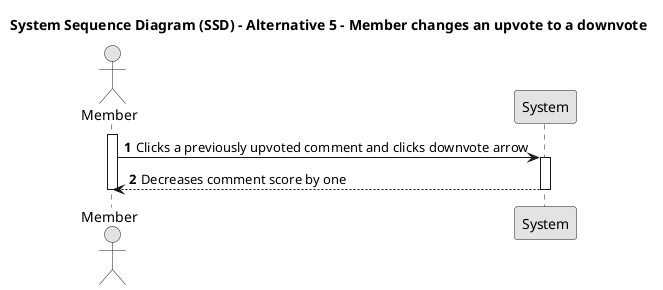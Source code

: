 @startuml SSD5

skinparam monochrome true
skinparam packageStyle rectangle
skinparam shadowing false

title System Sequence Diagram (SSD) - Alternative 5 - Member changes an upvote to a downvote

autonumber

actor "Member" as Member
participant "System" as System

activate Member

    Member -> System: Clicks a previously upvoted comment and clicks downvote arrow
    activate System

        System --> Member: Decreases comment score by one
        deactivate System

deactivate Member

@enduml
